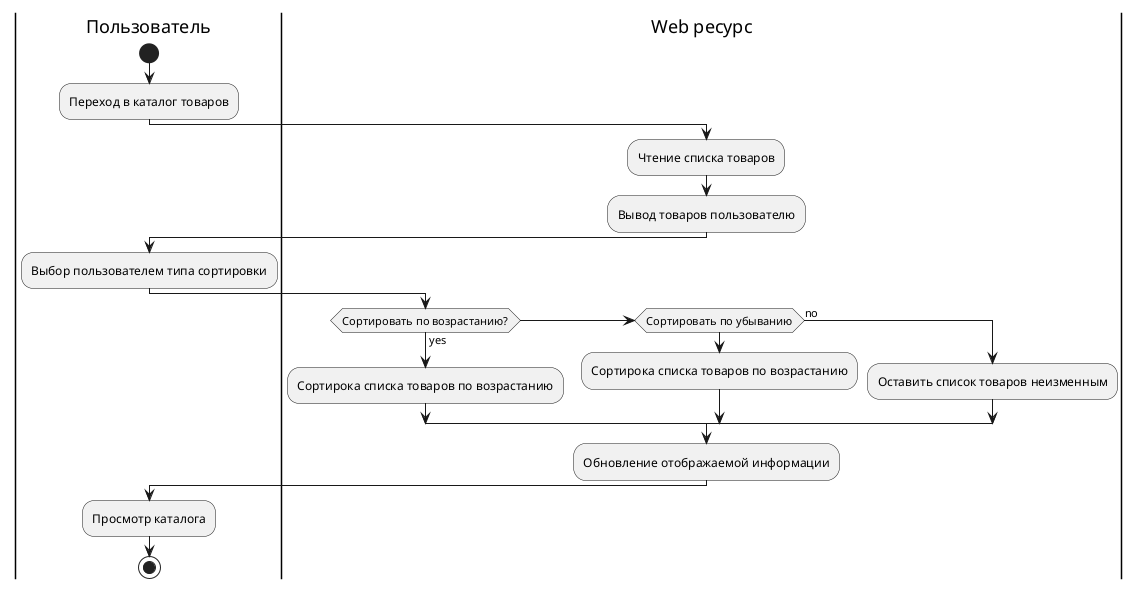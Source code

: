@startuml
'https://plantuml.com/activity-diagram-beta

|Пользователь|
start
:Переход в каталог товаров;
|Web ресурс|
:Чтение списка товаров;
:Вывод товаров пользователю;
|Пользователь|
:Выбор пользователем типа сортировки;
|Web ресурс|
if (Сортировать по возрастанию?) is (yes) then
  :Сортирока списка товаров по возрастанию;
elseif (Сортировать по убыванию) then
  :Сортирока списка товаров по возрастанию;
else (no)
  :Оставить список товаров неизменным;
endif
:Обновление отображаемой информации;
|Пользователь|
:Просмотр каталога;
stop
@enduml
